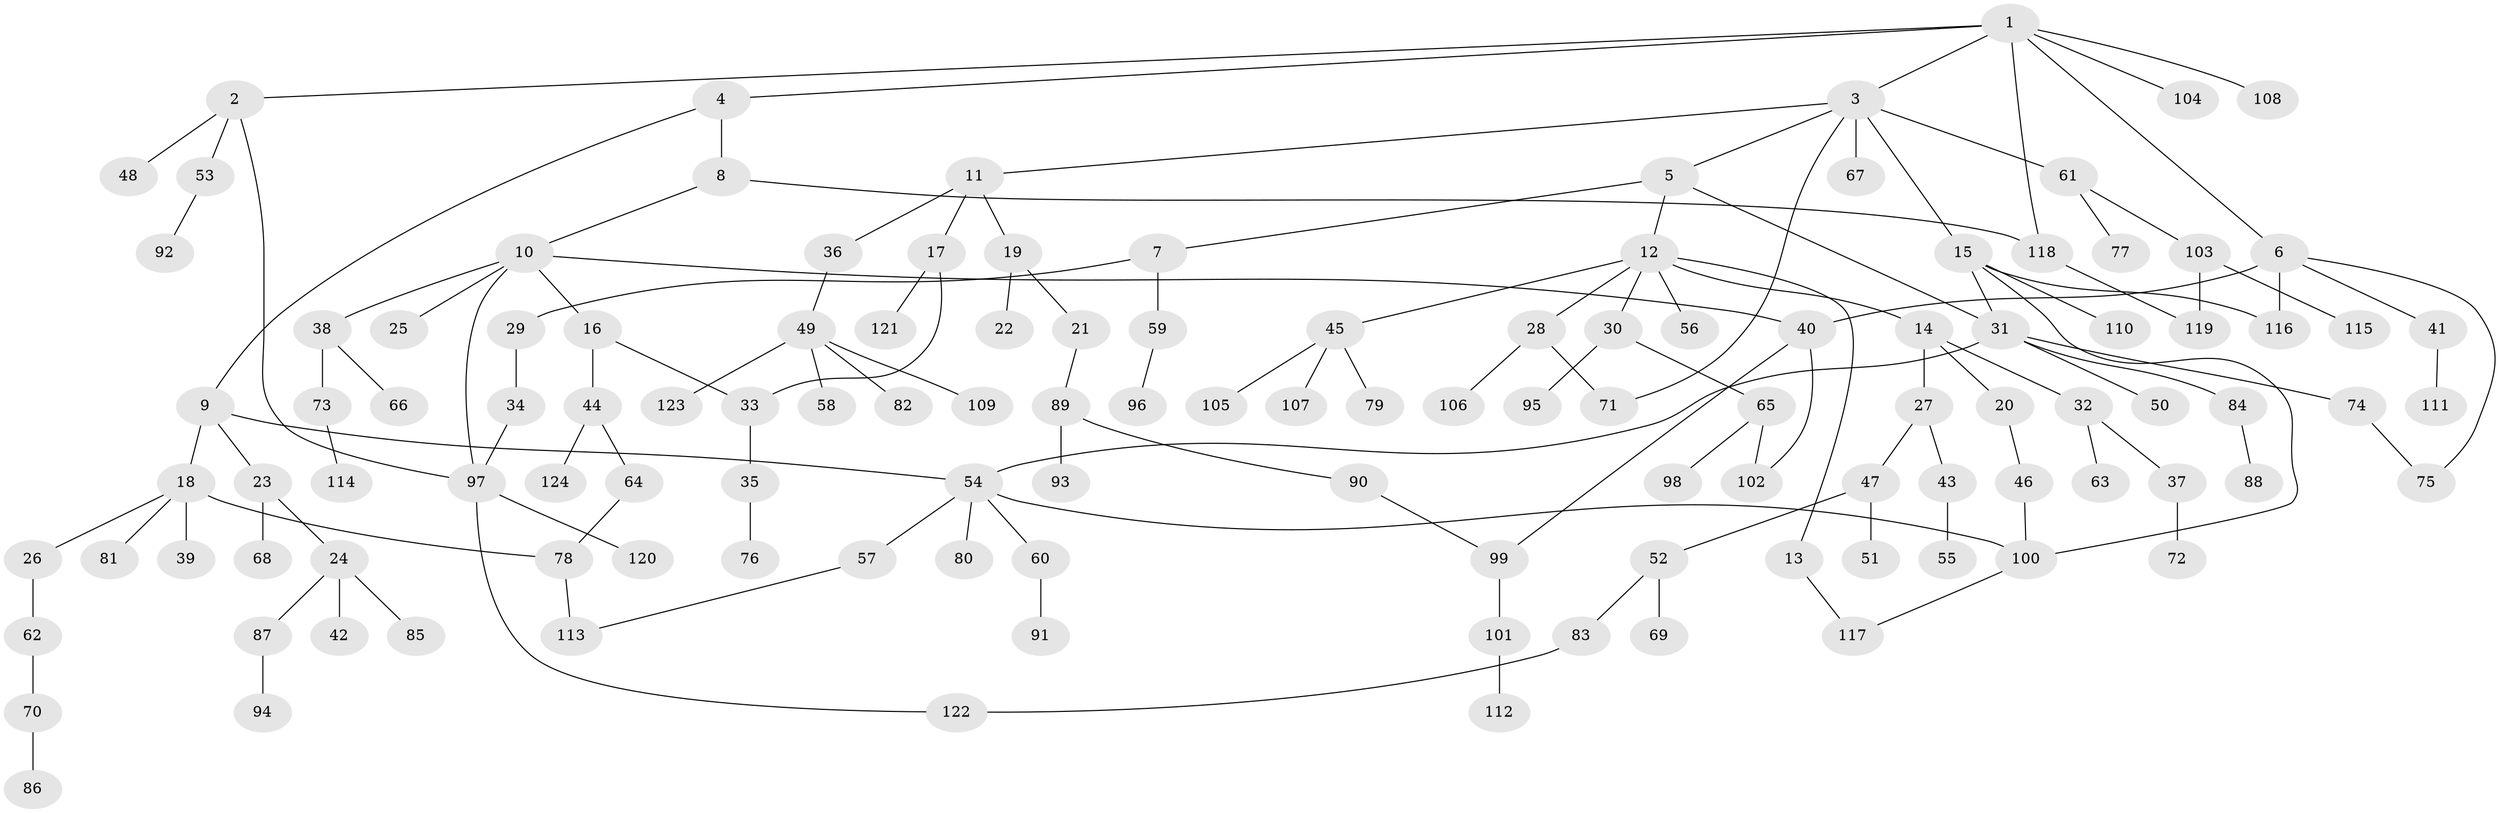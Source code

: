 // coarse degree distribution, {2: 0.36, 4: 0.22, 5: 0.06, 1: 0.26, 6: 0.06, 3: 0.04}
// Generated by graph-tools (version 1.1) at 2025/36/03/04/25 23:36:05]
// undirected, 124 vertices, 142 edges
graph export_dot {
  node [color=gray90,style=filled];
  1;
  2;
  3;
  4;
  5;
  6;
  7;
  8;
  9;
  10;
  11;
  12;
  13;
  14;
  15;
  16;
  17;
  18;
  19;
  20;
  21;
  22;
  23;
  24;
  25;
  26;
  27;
  28;
  29;
  30;
  31;
  32;
  33;
  34;
  35;
  36;
  37;
  38;
  39;
  40;
  41;
  42;
  43;
  44;
  45;
  46;
  47;
  48;
  49;
  50;
  51;
  52;
  53;
  54;
  55;
  56;
  57;
  58;
  59;
  60;
  61;
  62;
  63;
  64;
  65;
  66;
  67;
  68;
  69;
  70;
  71;
  72;
  73;
  74;
  75;
  76;
  77;
  78;
  79;
  80;
  81;
  82;
  83;
  84;
  85;
  86;
  87;
  88;
  89;
  90;
  91;
  92;
  93;
  94;
  95;
  96;
  97;
  98;
  99;
  100;
  101;
  102;
  103;
  104;
  105;
  106;
  107;
  108;
  109;
  110;
  111;
  112;
  113;
  114;
  115;
  116;
  117;
  118;
  119;
  120;
  121;
  122;
  123;
  124;
  1 -- 2;
  1 -- 3;
  1 -- 4;
  1 -- 6;
  1 -- 104;
  1 -- 108;
  1 -- 118;
  2 -- 48;
  2 -- 53;
  2 -- 97;
  3 -- 5;
  3 -- 11;
  3 -- 15;
  3 -- 61;
  3 -- 67;
  3 -- 71;
  4 -- 8;
  4 -- 9;
  5 -- 7;
  5 -- 12;
  5 -- 31;
  6 -- 40;
  6 -- 41;
  6 -- 116;
  6 -- 75;
  7 -- 29;
  7 -- 59;
  8 -- 10;
  8 -- 118;
  9 -- 18;
  9 -- 23;
  9 -- 54;
  10 -- 16;
  10 -- 25;
  10 -- 38;
  10 -- 97;
  10 -- 40;
  11 -- 17;
  11 -- 19;
  11 -- 36;
  12 -- 13;
  12 -- 14;
  12 -- 28;
  12 -- 30;
  12 -- 45;
  12 -- 56;
  13 -- 117;
  14 -- 20;
  14 -- 27;
  14 -- 32;
  15 -- 100;
  15 -- 110;
  15 -- 31;
  15 -- 116;
  16 -- 33;
  16 -- 44;
  17 -- 121;
  17 -- 33;
  18 -- 26;
  18 -- 39;
  18 -- 81;
  18 -- 78;
  19 -- 21;
  19 -- 22;
  20 -- 46;
  21 -- 89;
  23 -- 24;
  23 -- 68;
  24 -- 42;
  24 -- 85;
  24 -- 87;
  26 -- 62;
  27 -- 43;
  27 -- 47;
  28 -- 106;
  28 -- 71;
  29 -- 34;
  30 -- 65;
  30 -- 95;
  31 -- 50;
  31 -- 74;
  31 -- 84;
  31 -- 54;
  32 -- 37;
  32 -- 63;
  33 -- 35;
  34 -- 97;
  35 -- 76;
  36 -- 49;
  37 -- 72;
  38 -- 66;
  38 -- 73;
  40 -- 102;
  40 -- 99;
  41 -- 111;
  43 -- 55;
  44 -- 64;
  44 -- 124;
  45 -- 79;
  45 -- 105;
  45 -- 107;
  46 -- 100;
  47 -- 51;
  47 -- 52;
  49 -- 58;
  49 -- 82;
  49 -- 109;
  49 -- 123;
  52 -- 69;
  52 -- 83;
  53 -- 92;
  54 -- 57;
  54 -- 60;
  54 -- 80;
  54 -- 100;
  57 -- 113;
  59 -- 96;
  60 -- 91;
  61 -- 77;
  61 -- 103;
  62 -- 70;
  64 -- 78;
  65 -- 98;
  65 -- 102;
  70 -- 86;
  73 -- 114;
  74 -- 75;
  78 -- 113;
  83 -- 122;
  84 -- 88;
  87 -- 94;
  89 -- 90;
  89 -- 93;
  90 -- 99;
  97 -- 120;
  97 -- 122;
  99 -- 101;
  100 -- 117;
  101 -- 112;
  103 -- 115;
  103 -- 119;
  118 -- 119;
}
